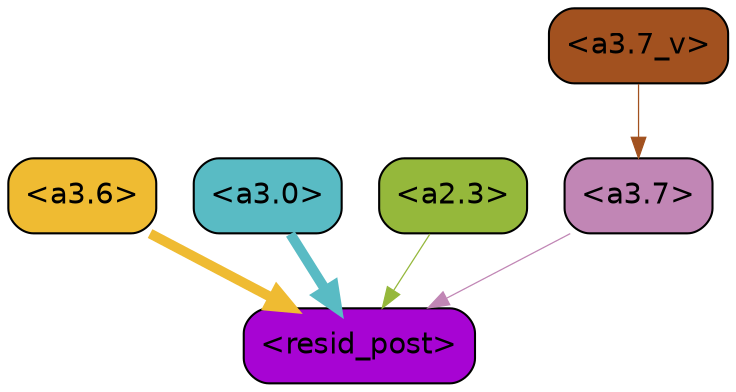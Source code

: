 strict digraph "" {
	graph [bgcolor=transparent,
		layout=dot,
		overlap=false,
		splines=true
	];
	"<a3.7>"	[color=black,
		fillcolor="#c186b5",
		fontname=Helvetica,
		shape=box,
		style="filled, rounded"];
	"<resid_post>"	[color=black,
		fillcolor="#a704d3",
		fontname=Helvetica,
		shape=box,
		style="filled, rounded"];
	"<a3.7>" -> "<resid_post>"	[color="#c186b5",
		penwidth=0.6];
	"<a3.6>"	[color=black,
		fillcolor="#efbb32",
		fontname=Helvetica,
		shape=box,
		style="filled, rounded"];
	"<a3.6>" -> "<resid_post>"	[color="#efbb32",
		penwidth=4.7534414529800415];
	"<a3.0>"	[color=black,
		fillcolor="#59bbc4",
		fontname=Helvetica,
		shape=box,
		style="filled, rounded"];
	"<a3.0>" -> "<resid_post>"	[color="#59bbc4",
		penwidth=4.898576855659485];
	"<a2.3>"	[color=black,
		fillcolor="#95b83b",
		fontname=Helvetica,
		shape=box,
		style="filled, rounded"];
	"<a2.3>" -> "<resid_post>"	[color="#95b83b",
		penwidth=0.6];
	"<a3.7_v>"	[color=black,
		fillcolor="#a2511f",
		fontname=Helvetica,
		shape=box,
		style="filled, rounded"];
	"<a3.7_v>" -> "<a3.7>"	[color="#a2511f",
		penwidth=0.6];
}
